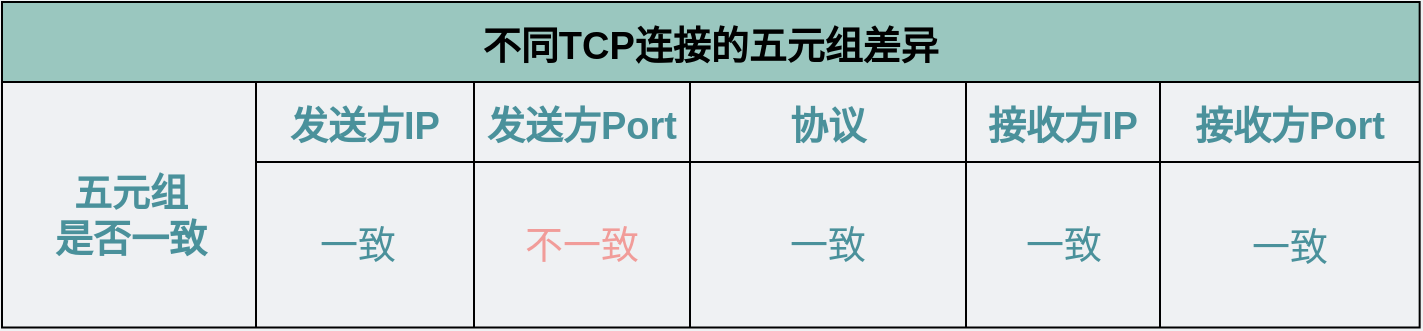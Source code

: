 <mxfile version="20.2.2" type="github">
  <diagram id="3228e29e-7158-1315-38df-8450db1d8a1d" name="Page-1">
    <mxGraphModel dx="295" dy="332" grid="0" gridSize="10" guides="1" tooltips="1" connect="1" arrows="1" fold="1" page="1" pageScale="1" pageWidth="800" pageHeight="250" background="#EFF1F3" math="0" shadow="0">
      <root>
        <mxCell id="0" />
        <mxCell id="1" parent="0" />
        <mxCell id="yJsZ0piZLUNK1w4nU5rY-25" value="不同TCP连接的五元组差异" style="shape=table;childLayout=tableLayout;startSize=40;collapsible=0;recursiveResize=0;expand=0;fontStyle=1;rounded=0;sketch=0;fontSize=19;fillColor=#9AC7BF;" parent="1" vertex="1">
          <mxGeometry x="46" y="294" width="708.828" height="162.724" as="geometry" />
        </mxCell>
        <mxCell id="yJsZ0piZLUNK1w4nU5rY-26" value="" style="shape=tableRow;horizontal=0;startSize=127;swimlaneHead=0;swimlaneBody=0;top=0;left=0;bottom=0;right=0;dropTarget=0;fillColor=none;collapsible=0;recursiveResize=0;expand=0;fontStyle=1;rounded=0;sketch=0;fontSize=19;" parent="yJsZ0piZLUNK1w4nU5rY-25" vertex="1">
          <mxGeometry y="40" width="708.828" height="123" as="geometry" />
        </mxCell>
        <mxCell id="yJsZ0piZLUNK1w4nU5rY-27" value="发送方IP" style="swimlane;swimlaneHead=0;swimlaneBody=0;fontStyle=0;connectable=0;fillColor=none;startSize=40;collapsible=0;recursiveResize=0;expand=0;fontStyle=1;rounded=0;sketch=0;fontSize=19;fontColor=#4A919B;" parent="yJsZ0piZLUNK1w4nU5rY-26" vertex="1">
          <mxGeometry x="127" width="109" height="123" as="geometry">
            <mxRectangle width="109" height="123" as="alternateBounds" />
          </mxGeometry>
        </mxCell>
        <mxCell id="yJsZ0piZLUNK1w4nU5rY-59" value="一致" style="text;html=1;strokeColor=none;fillColor=none;align=center;verticalAlign=middle;whiteSpace=wrap;rounded=0;sketch=0;fontSize=19;fontColor=#4A919B;" parent="yJsZ0piZLUNK1w4nU5rY-27" vertex="1">
          <mxGeometry x="21" y="67" width="60" height="30" as="geometry" />
        </mxCell>
        <mxCell id="yJsZ0piZLUNK1w4nU5rY-28" value="发送方Port" style="swimlane;swimlaneHead=0;swimlaneBody=0;fontStyle=0;connectable=0;fillColor=none;startSize=40;collapsible=0;recursiveResize=0;expand=0;fontStyle=1;rounded=0;sketch=0;fontSize=19;fontColor=#4A919B;" parent="yJsZ0piZLUNK1w4nU5rY-26" vertex="1">
          <mxGeometry x="236" width="108" height="123" as="geometry">
            <mxRectangle width="108" height="123" as="alternateBounds" />
          </mxGeometry>
        </mxCell>
        <mxCell id="yJsZ0piZLUNK1w4nU5rY-60" value="&lt;font color=&quot;#f19c99&quot;&gt;不一致&lt;/font&gt;" style="text;html=1;strokeColor=none;fillColor=none;align=center;verticalAlign=middle;whiteSpace=wrap;rounded=0;sketch=0;fontSize=19;fontColor=#4A919B;" parent="yJsZ0piZLUNK1w4nU5rY-28" vertex="1">
          <mxGeometry x="24" y="67" width="60" height="30" as="geometry" />
        </mxCell>
        <mxCell id="yJsZ0piZLUNK1w4nU5rY-38" value="协议" style="swimlane;swimlaneHead=0;swimlaneBody=0;fontStyle=0;connectable=0;fillColor=none;startSize=40;collapsible=0;recursiveResize=0;expand=0;fontStyle=1;rounded=0;sketch=0;fontSize=19;fontColor=#4A919B;" parent="yJsZ0piZLUNK1w4nU5rY-26" vertex="1">
          <mxGeometry x="344" width="138" height="123" as="geometry">
            <mxRectangle width="138" height="123" as="alternateBounds" />
          </mxGeometry>
        </mxCell>
        <mxCell id="yJsZ0piZLUNK1w4nU5rY-61" value="一致" style="text;html=1;strokeColor=none;fillColor=none;align=center;verticalAlign=middle;whiteSpace=wrap;rounded=0;sketch=0;fontSize=19;fontColor=#4A919B;" parent="yJsZ0piZLUNK1w4nU5rY-38" vertex="1">
          <mxGeometry x="7" y="47.5" width="124" height="69" as="geometry" />
        </mxCell>
        <mxCell id="yJsZ0piZLUNK1w4nU5rY-41" value="接收方IP" style="swimlane;swimlaneHead=0;swimlaneBody=0;fontStyle=0;connectable=0;fillColor=none;startSize=40;collapsible=0;recursiveResize=0;expand=0;fontStyle=1;rounded=0;sketch=0;fontSize=19;fontColor=#4A919B;" parent="yJsZ0piZLUNK1w4nU5rY-26" vertex="1">
          <mxGeometry x="482" width="97" height="123" as="geometry">
            <mxRectangle width="97" height="123" as="alternateBounds" />
          </mxGeometry>
        </mxCell>
        <mxCell id="yJsZ0piZLUNK1w4nU5rY-64" value="一致" style="text;html=1;strokeColor=none;fillColor=none;align=center;verticalAlign=middle;whiteSpace=wrap;rounded=0;sketch=0;fontSize=19;fontColor=#4A919B;" parent="yJsZ0piZLUNK1w4nU5rY-41" vertex="1">
          <mxGeometry x="18.5" y="67" width="60" height="30" as="geometry" />
        </mxCell>
        <mxCell id="yJsZ0piZLUNK1w4nU5rY-29" value="接收方Port" style="swimlane;swimlaneHead=0;swimlaneBody=0;fontStyle=0;connectable=0;fillColor=none;startSize=40;collapsible=0;recursiveResize=0;expand=0;fontStyle=1;rounded=0;sketch=0;fontSize=19;fontColor=#4A919B;" parent="yJsZ0piZLUNK1w4nU5rY-26" vertex="1">
          <mxGeometry x="579" width="130" height="123" as="geometry">
            <mxRectangle width="130" height="123" as="alternateBounds" />
          </mxGeometry>
        </mxCell>
        <mxCell id="yJsZ0piZLUNK1w4nU5rY-63" value="一致" style="text;html=1;strokeColor=none;fillColor=none;align=center;verticalAlign=middle;whiteSpace=wrap;rounded=0;sketch=0;fontSize=19;fontColor=#4A919B;" parent="yJsZ0piZLUNK1w4nU5rY-29" vertex="1">
          <mxGeometry x="35" y="68" width="60" height="30" as="geometry" />
        </mxCell>
        <mxCell id="yJsZ0piZLUNK1w4nU5rY-51" value="&lt;b&gt;&lt;font color=&quot;#4a919b&quot;&gt;&lt;br&gt;五元组&lt;br&gt;是否一致&lt;br&gt;&lt;/font&gt;&lt;/b&gt;" style="text;html=1;strokeColor=none;fillColor=none;align=center;verticalAlign=middle;whiteSpace=wrap;rounded=0;sketch=0;fontSize=19;" parent="1" vertex="1">
          <mxGeometry x="52" y="355" width="117" height="69" as="geometry" />
        </mxCell>
      </root>
    </mxGraphModel>
  </diagram>
</mxfile>
